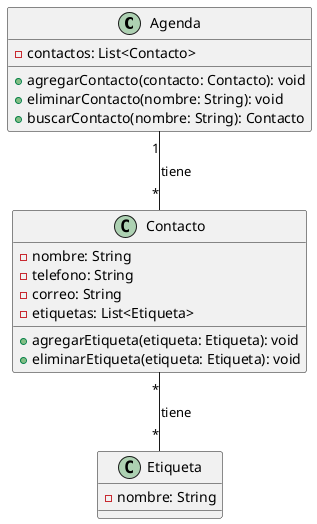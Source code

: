 @startuml
class Agenda{
    -contactos: List<Contacto>
    +agregarContacto(contacto: Contacto): void
    +eliminarContacto(nombre: String): void
    +buscarContacto(nombre: String): Contacto
}


class Contacto{
    -nombre: String
    -telefono: String
    -correo: String
    -etiquetas: List<Etiqueta>
    +agregarEtiqueta(etiqueta: Etiqueta): void
    +eliminarEtiqueta(etiqueta: Etiqueta): void
}

class Etiqueta{
    -nombre: String
}

Agenda "1" -- "*" Contacto: tiene
Contacto "*" -- "*" Etiqueta: tiene

@enduml